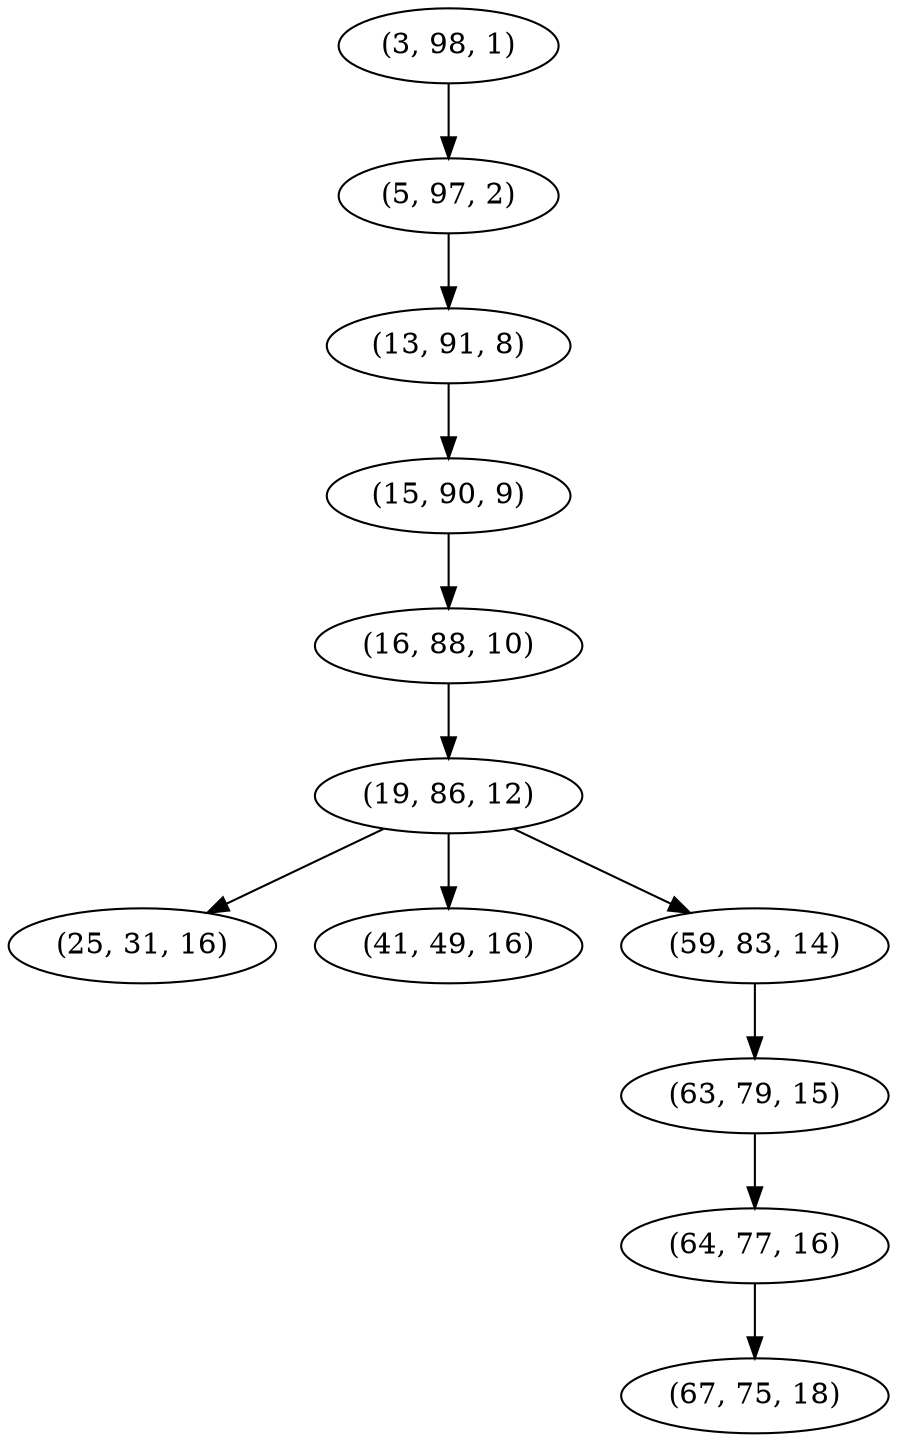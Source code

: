 digraph tree {
    "(3, 98, 1)";
    "(5, 97, 2)";
    "(13, 91, 8)";
    "(15, 90, 9)";
    "(16, 88, 10)";
    "(19, 86, 12)";
    "(25, 31, 16)";
    "(41, 49, 16)";
    "(59, 83, 14)";
    "(63, 79, 15)";
    "(64, 77, 16)";
    "(67, 75, 18)";
    "(3, 98, 1)" -> "(5, 97, 2)";
    "(5, 97, 2)" -> "(13, 91, 8)";
    "(13, 91, 8)" -> "(15, 90, 9)";
    "(15, 90, 9)" -> "(16, 88, 10)";
    "(16, 88, 10)" -> "(19, 86, 12)";
    "(19, 86, 12)" -> "(25, 31, 16)";
    "(19, 86, 12)" -> "(41, 49, 16)";
    "(19, 86, 12)" -> "(59, 83, 14)";
    "(59, 83, 14)" -> "(63, 79, 15)";
    "(63, 79, 15)" -> "(64, 77, 16)";
    "(64, 77, 16)" -> "(67, 75, 18)";
}
